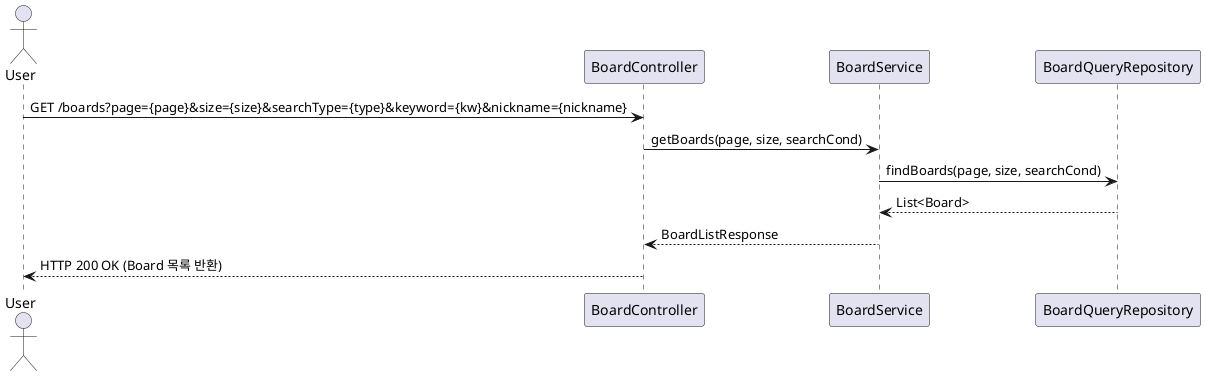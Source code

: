 @startuml
actor User
participant BoardController
participant BoardService
participant BoardQueryRepository

User -> BoardController : GET /boards?page={page}&size={size}&searchType={type}&keyword={kw}&nickname={nickname}
BoardController -> BoardService : getBoards(page, size, searchCond)

BoardService -> BoardQueryRepository : findBoards(page, size, searchCond)
BoardQueryRepository --> BoardService : List<Board>

BoardService --> BoardController : BoardListResponse
BoardController --> User : HTTP 200 OK (Board 목록 반환)
@enduml
